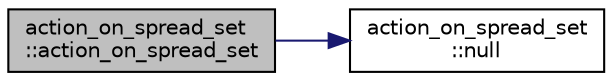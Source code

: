 digraph "action_on_spread_set::action_on_spread_set"
{
  edge [fontname="Helvetica",fontsize="10",labelfontname="Helvetica",labelfontsize="10"];
  node [fontname="Helvetica",fontsize="10",shape=record];
  rankdir="LR";
  Node0 [label="action_on_spread_set\l::action_on_spread_set",height=0.2,width=0.4,color="black", fillcolor="grey75", style="filled", fontcolor="black"];
  Node0 -> Node1 [color="midnightblue",fontsize="10",style="solid",fontname="Helvetica"];
  Node1 [label="action_on_spread_set\l::null",height=0.2,width=0.4,color="black", fillcolor="white", style="filled",URL="$d2/d7a/classaction__on__spread__set.html#ae098ae70505b0044df033e8431898602"];
}
